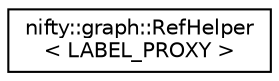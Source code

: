 digraph "Graphical Class Hierarchy"
{
  edge [fontname="Helvetica",fontsize="10",labelfontname="Helvetica",labelfontsize="10"];
  node [fontname="Helvetica",fontsize="10",shape=record];
  rankdir="LR";
  Node1 [label="nifty::graph::RefHelper\l\< LABEL_PROXY \>",height=0.2,width=0.4,color="black", fillcolor="white", style="filled",URL="$structnifty_1_1graph_1_1RefHelper.html"];
}
